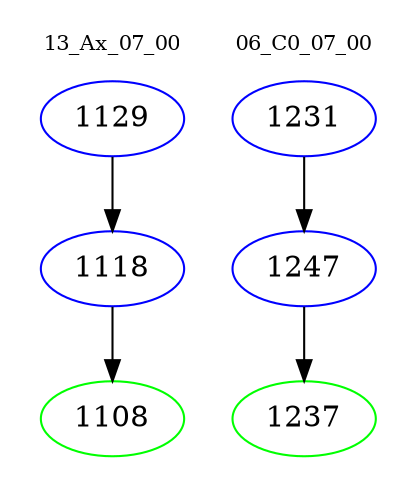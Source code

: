 digraph{
subgraph cluster_0 {
color = white
label = "13_Ax_07_00";
fontsize=10;
T0_1129 [label="1129", color="blue"]
T0_1129 -> T0_1118 [color="black"]
T0_1118 [label="1118", color="blue"]
T0_1118 -> T0_1108 [color="black"]
T0_1108 [label="1108", color="green"]
}
subgraph cluster_1 {
color = white
label = "06_C0_07_00";
fontsize=10;
T1_1231 [label="1231", color="blue"]
T1_1231 -> T1_1247 [color="black"]
T1_1247 [label="1247", color="blue"]
T1_1247 -> T1_1237 [color="black"]
T1_1237 [label="1237", color="green"]
}
}
